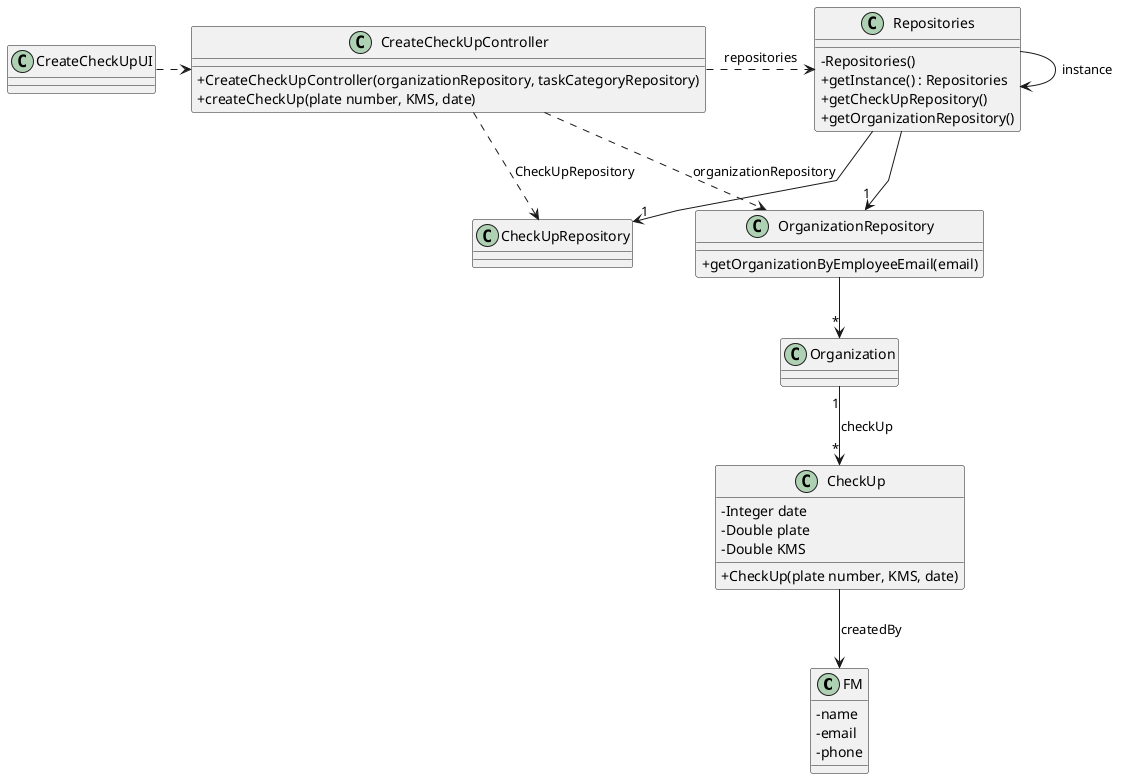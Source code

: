 @startuml
'skinparam monochrome true
skinparam packageStyle rectangle
skinparam shadowing false
skinparam linetype polyline
'skinparam linetype orto

skinparam classAttributeIconSize 0

'left to right direction

'class ApplicationSession
'{
'    + static getInstance()
'    + getCurrentSession()
'}

'class UserSession
'{
'    + getUserEmail()
'}

class FM {
    - name
    - email
    - phone
}

class CheckUp {
    - Integer date
    - Double plate
    - Double KMS

    + CheckUp(plate number, KMS, date)
}

'class TaskCategory {
'    - String description
'
'    + TaskCategory(description)
'}

'class Organization {
'    - String name
'    - String vatNumber
'    - String website
'    - String phone
'    - String email
'
'    - addTask(task)
'    - validateTask(task)
'    + anyEmployeeHasEmail(email)
'    + Organization(name, vatNumber, webSite, phone, email, postalAddress, manager)
'    + createTask(reference, description, informalDesccription,\ntechnicalDescription, duration, cost, taskCategoryDescription)
'    - getEmployeeByEmail(email)
'
''  +saveTask(task)
'}

'class TaskCategoryRepository {
'    + getTaskCategoryByDescription(description)
'}

class OrganizationRepository {
    + getOrganizationByEmployeeEmail(email)
}

class Repositories {
    - Repositories()
    + getInstance() : Repositories
    + getCheckUpRepository()
    + getOrganizationRepository()
}

class CreateCheckUpController {
    + CreateCheckUpController(organizationRepository, taskCategoryRepository)
'    + getTaskCategories()
    + createCheckUp(plate number, KMS, date)
'    - getTaskCategoryByDescription(taskCategoryDescription)
'    - getEmployeeFromSession()
}

'note right of CreateTaskController
'    - userEmail is obtained
'    from the user session
'    - categoryDescription
'    is retrieved from selected data
'end note

'note bottom of TaskCategoryRepository
'    - used for displaying
'    the category list
'end note

class CreateCheckUpUI {
}

Repositories -> Repositories : instance
'ApplicationSession -> ApplicationSession : instance

CreateCheckUpUI .> CreateCheckUpController

CreateCheckUpController .> Repositories : repositories

Repositories -> "1" CheckUpRepository

'CreateCheckUpController ..> TaskCategory
CreateCheckUpController ..> OrganizationRepository : organizationRepository
CreateCheckUpController ..> CheckUpRepository : CheckUpRepository

Repositories --> "1" OrganizationRepository

OrganizationRepository --> "*" Organization
'ApplicationSession --> "1" UserSession : userSession

'CreateCheckUpController ..> "1" Organization : organization
'CreateCheckUpController ..> ApplicationSession
'CreateCheckUpController ..> UserSession
'CheckUp "*" --> "1" TaskCategory : taskCategory
'CheckUpRepository "1" --> "*" TaskCategory : taskCategory
Organization "1" --> "*" CheckUp : checkUp
CheckUp --> FM : createdBy

'Organization --> "*" FM : employs

@enduml